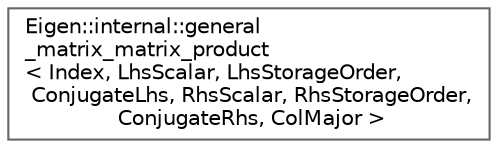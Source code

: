 digraph "类继承关系图"
{
 // LATEX_PDF_SIZE
  bgcolor="transparent";
  edge [fontname=Helvetica,fontsize=10,labelfontname=Helvetica,labelfontsize=10];
  node [fontname=Helvetica,fontsize=10,shape=box,height=0.2,width=0.4];
  rankdir="LR";
  Node0 [id="Node000000",label="Eigen::internal::general\l_matrix_matrix_product\l\< Index, LhsScalar, LhsStorageOrder,\l ConjugateLhs, RhsScalar, RhsStorageOrder,\l ConjugateRhs, ColMajor \>",height=0.2,width=0.4,color="grey40", fillcolor="white", style="filled",URL="$struct_eigen_1_1internal_1_1general__matrix__matrix__product_3_01_index_00_01_lhs_scalar_00_01_lc92e3fc5d91273c14187477f2d000bbe.html",tooltip=" "];
}
